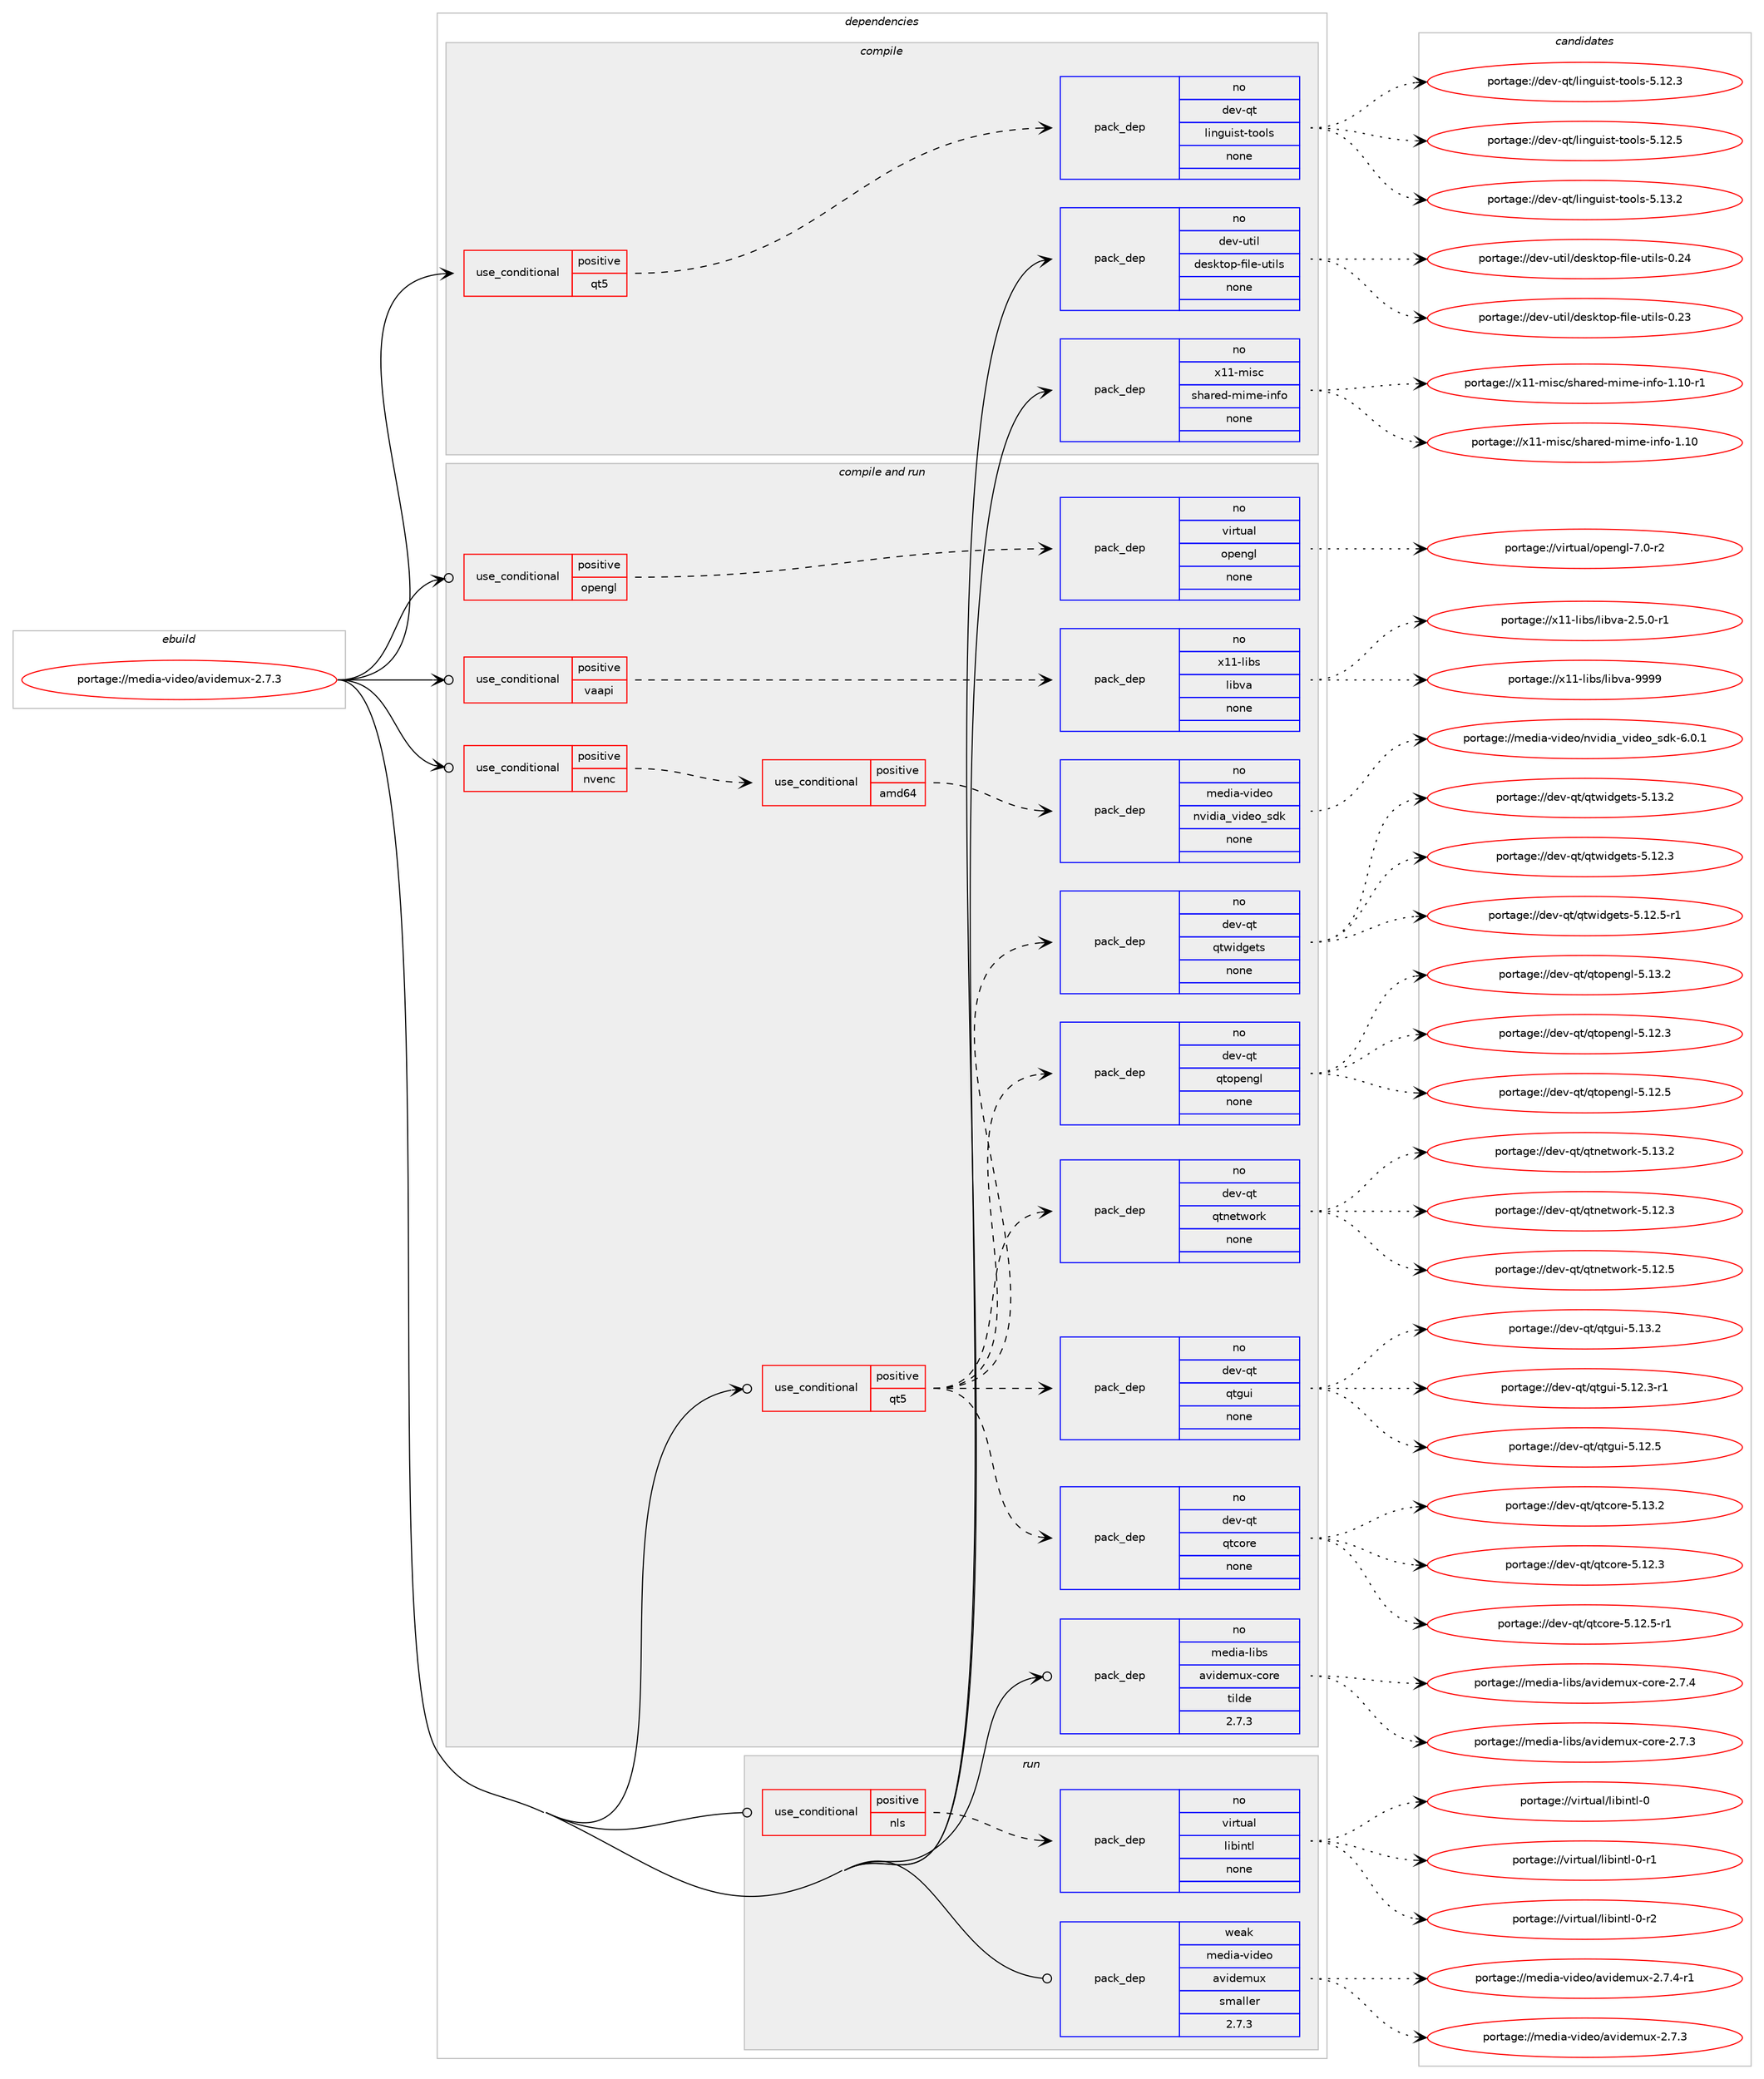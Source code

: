 digraph prolog {

# *************
# Graph options
# *************

newrank=true;
concentrate=true;
compound=true;
graph [rankdir=LR,fontname=Helvetica,fontsize=10,ranksep=1.5];#, ranksep=2.5, nodesep=0.2];
edge  [arrowhead=vee];
node  [fontname=Helvetica,fontsize=10];

# **********
# The ebuild
# **********

subgraph cluster_leftcol {
color=gray;
rank=same;
label=<<i>ebuild</i>>;
id [label="portage://media-video/avidemux-2.7.3", color=red, width=4, href="../media-video/avidemux-2.7.3.svg"];
}

# ****************
# The dependencies
# ****************

subgraph cluster_midcol {
color=gray;
label=<<i>dependencies</i>>;
subgraph cluster_compile {
fillcolor="#eeeeee";
style=filled;
label=<<i>compile</i>>;
subgraph cond84188 {
dependency338739 [label=<<TABLE BORDER="0" CELLBORDER="1" CELLSPACING="0" CELLPADDING="4"><TR><TD ROWSPAN="3" CELLPADDING="10">use_conditional</TD></TR><TR><TD>positive</TD></TR><TR><TD>qt5</TD></TR></TABLE>>, shape=none, color=red];
subgraph pack248994 {
dependency338740 [label=<<TABLE BORDER="0" CELLBORDER="1" CELLSPACING="0" CELLPADDING="4" WIDTH="220"><TR><TD ROWSPAN="6" CELLPADDING="30">pack_dep</TD></TR><TR><TD WIDTH="110">no</TD></TR><TR><TD>dev-qt</TD></TR><TR><TD>linguist-tools</TD></TR><TR><TD>none</TD></TR><TR><TD></TD></TR></TABLE>>, shape=none, color=blue];
}
dependency338739:e -> dependency338740:w [weight=20,style="dashed",arrowhead="vee"];
}
id:e -> dependency338739:w [weight=20,style="solid",arrowhead="vee"];
subgraph pack248995 {
dependency338741 [label=<<TABLE BORDER="0" CELLBORDER="1" CELLSPACING="0" CELLPADDING="4" WIDTH="220"><TR><TD ROWSPAN="6" CELLPADDING="30">pack_dep</TD></TR><TR><TD WIDTH="110">no</TD></TR><TR><TD>dev-util</TD></TR><TR><TD>desktop-file-utils</TD></TR><TR><TD>none</TD></TR><TR><TD></TD></TR></TABLE>>, shape=none, color=blue];
}
id:e -> dependency338741:w [weight=20,style="solid",arrowhead="vee"];
subgraph pack248996 {
dependency338742 [label=<<TABLE BORDER="0" CELLBORDER="1" CELLSPACING="0" CELLPADDING="4" WIDTH="220"><TR><TD ROWSPAN="6" CELLPADDING="30">pack_dep</TD></TR><TR><TD WIDTH="110">no</TD></TR><TR><TD>x11-misc</TD></TR><TR><TD>shared-mime-info</TD></TR><TR><TD>none</TD></TR><TR><TD></TD></TR></TABLE>>, shape=none, color=blue];
}
id:e -> dependency338742:w [weight=20,style="solid",arrowhead="vee"];
}
subgraph cluster_compileandrun {
fillcolor="#eeeeee";
style=filled;
label=<<i>compile and run</i>>;
subgraph cond84189 {
dependency338743 [label=<<TABLE BORDER="0" CELLBORDER="1" CELLSPACING="0" CELLPADDING="4"><TR><TD ROWSPAN="3" CELLPADDING="10">use_conditional</TD></TR><TR><TD>positive</TD></TR><TR><TD>nvenc</TD></TR></TABLE>>, shape=none, color=red];
subgraph cond84190 {
dependency338744 [label=<<TABLE BORDER="0" CELLBORDER="1" CELLSPACING="0" CELLPADDING="4"><TR><TD ROWSPAN="3" CELLPADDING="10">use_conditional</TD></TR><TR><TD>positive</TD></TR><TR><TD>amd64</TD></TR></TABLE>>, shape=none, color=red];
subgraph pack248997 {
dependency338745 [label=<<TABLE BORDER="0" CELLBORDER="1" CELLSPACING="0" CELLPADDING="4" WIDTH="220"><TR><TD ROWSPAN="6" CELLPADDING="30">pack_dep</TD></TR><TR><TD WIDTH="110">no</TD></TR><TR><TD>media-video</TD></TR><TR><TD>nvidia_video_sdk</TD></TR><TR><TD>none</TD></TR><TR><TD></TD></TR></TABLE>>, shape=none, color=blue];
}
dependency338744:e -> dependency338745:w [weight=20,style="dashed",arrowhead="vee"];
}
dependency338743:e -> dependency338744:w [weight=20,style="dashed",arrowhead="vee"];
}
id:e -> dependency338743:w [weight=20,style="solid",arrowhead="odotvee"];
subgraph cond84191 {
dependency338746 [label=<<TABLE BORDER="0" CELLBORDER="1" CELLSPACING="0" CELLPADDING="4"><TR><TD ROWSPAN="3" CELLPADDING="10">use_conditional</TD></TR><TR><TD>positive</TD></TR><TR><TD>opengl</TD></TR></TABLE>>, shape=none, color=red];
subgraph pack248998 {
dependency338747 [label=<<TABLE BORDER="0" CELLBORDER="1" CELLSPACING="0" CELLPADDING="4" WIDTH="220"><TR><TD ROWSPAN="6" CELLPADDING="30">pack_dep</TD></TR><TR><TD WIDTH="110">no</TD></TR><TR><TD>virtual</TD></TR><TR><TD>opengl</TD></TR><TR><TD>none</TD></TR><TR><TD></TD></TR></TABLE>>, shape=none, color=blue];
}
dependency338746:e -> dependency338747:w [weight=20,style="dashed",arrowhead="vee"];
}
id:e -> dependency338746:w [weight=20,style="solid",arrowhead="odotvee"];
subgraph cond84192 {
dependency338748 [label=<<TABLE BORDER="0" CELLBORDER="1" CELLSPACING="0" CELLPADDING="4"><TR><TD ROWSPAN="3" CELLPADDING="10">use_conditional</TD></TR><TR><TD>positive</TD></TR><TR><TD>qt5</TD></TR></TABLE>>, shape=none, color=red];
subgraph pack248999 {
dependency338749 [label=<<TABLE BORDER="0" CELLBORDER="1" CELLSPACING="0" CELLPADDING="4" WIDTH="220"><TR><TD ROWSPAN="6" CELLPADDING="30">pack_dep</TD></TR><TR><TD WIDTH="110">no</TD></TR><TR><TD>dev-qt</TD></TR><TR><TD>qtcore</TD></TR><TR><TD>none</TD></TR><TR><TD></TD></TR></TABLE>>, shape=none, color=blue];
}
dependency338748:e -> dependency338749:w [weight=20,style="dashed",arrowhead="vee"];
subgraph pack249000 {
dependency338750 [label=<<TABLE BORDER="0" CELLBORDER="1" CELLSPACING="0" CELLPADDING="4" WIDTH="220"><TR><TD ROWSPAN="6" CELLPADDING="30">pack_dep</TD></TR><TR><TD WIDTH="110">no</TD></TR><TR><TD>dev-qt</TD></TR><TR><TD>qtgui</TD></TR><TR><TD>none</TD></TR><TR><TD></TD></TR></TABLE>>, shape=none, color=blue];
}
dependency338748:e -> dependency338750:w [weight=20,style="dashed",arrowhead="vee"];
subgraph pack249001 {
dependency338751 [label=<<TABLE BORDER="0" CELLBORDER="1" CELLSPACING="0" CELLPADDING="4" WIDTH="220"><TR><TD ROWSPAN="6" CELLPADDING="30">pack_dep</TD></TR><TR><TD WIDTH="110">no</TD></TR><TR><TD>dev-qt</TD></TR><TR><TD>qtnetwork</TD></TR><TR><TD>none</TD></TR><TR><TD></TD></TR></TABLE>>, shape=none, color=blue];
}
dependency338748:e -> dependency338751:w [weight=20,style="dashed",arrowhead="vee"];
subgraph pack249002 {
dependency338752 [label=<<TABLE BORDER="0" CELLBORDER="1" CELLSPACING="0" CELLPADDING="4" WIDTH="220"><TR><TD ROWSPAN="6" CELLPADDING="30">pack_dep</TD></TR><TR><TD WIDTH="110">no</TD></TR><TR><TD>dev-qt</TD></TR><TR><TD>qtopengl</TD></TR><TR><TD>none</TD></TR><TR><TD></TD></TR></TABLE>>, shape=none, color=blue];
}
dependency338748:e -> dependency338752:w [weight=20,style="dashed",arrowhead="vee"];
subgraph pack249003 {
dependency338753 [label=<<TABLE BORDER="0" CELLBORDER="1" CELLSPACING="0" CELLPADDING="4" WIDTH="220"><TR><TD ROWSPAN="6" CELLPADDING="30">pack_dep</TD></TR><TR><TD WIDTH="110">no</TD></TR><TR><TD>dev-qt</TD></TR><TR><TD>qtwidgets</TD></TR><TR><TD>none</TD></TR><TR><TD></TD></TR></TABLE>>, shape=none, color=blue];
}
dependency338748:e -> dependency338753:w [weight=20,style="dashed",arrowhead="vee"];
}
id:e -> dependency338748:w [weight=20,style="solid",arrowhead="odotvee"];
subgraph cond84193 {
dependency338754 [label=<<TABLE BORDER="0" CELLBORDER="1" CELLSPACING="0" CELLPADDING="4"><TR><TD ROWSPAN="3" CELLPADDING="10">use_conditional</TD></TR><TR><TD>positive</TD></TR><TR><TD>vaapi</TD></TR></TABLE>>, shape=none, color=red];
subgraph pack249004 {
dependency338755 [label=<<TABLE BORDER="0" CELLBORDER="1" CELLSPACING="0" CELLPADDING="4" WIDTH="220"><TR><TD ROWSPAN="6" CELLPADDING="30">pack_dep</TD></TR><TR><TD WIDTH="110">no</TD></TR><TR><TD>x11-libs</TD></TR><TR><TD>libva</TD></TR><TR><TD>none</TD></TR><TR><TD></TD></TR></TABLE>>, shape=none, color=blue];
}
dependency338754:e -> dependency338755:w [weight=20,style="dashed",arrowhead="vee"];
}
id:e -> dependency338754:w [weight=20,style="solid",arrowhead="odotvee"];
subgraph pack249005 {
dependency338756 [label=<<TABLE BORDER="0" CELLBORDER="1" CELLSPACING="0" CELLPADDING="4" WIDTH="220"><TR><TD ROWSPAN="6" CELLPADDING="30">pack_dep</TD></TR><TR><TD WIDTH="110">no</TD></TR><TR><TD>media-libs</TD></TR><TR><TD>avidemux-core</TD></TR><TR><TD>tilde</TD></TR><TR><TD>2.7.3</TD></TR></TABLE>>, shape=none, color=blue];
}
id:e -> dependency338756:w [weight=20,style="solid",arrowhead="odotvee"];
}
subgraph cluster_run {
fillcolor="#eeeeee";
style=filled;
label=<<i>run</i>>;
subgraph cond84194 {
dependency338757 [label=<<TABLE BORDER="0" CELLBORDER="1" CELLSPACING="0" CELLPADDING="4"><TR><TD ROWSPAN="3" CELLPADDING="10">use_conditional</TD></TR><TR><TD>positive</TD></TR><TR><TD>nls</TD></TR></TABLE>>, shape=none, color=red];
subgraph pack249006 {
dependency338758 [label=<<TABLE BORDER="0" CELLBORDER="1" CELLSPACING="0" CELLPADDING="4" WIDTH="220"><TR><TD ROWSPAN="6" CELLPADDING="30">pack_dep</TD></TR><TR><TD WIDTH="110">no</TD></TR><TR><TD>virtual</TD></TR><TR><TD>libintl</TD></TR><TR><TD>none</TD></TR><TR><TD></TD></TR></TABLE>>, shape=none, color=blue];
}
dependency338757:e -> dependency338758:w [weight=20,style="dashed",arrowhead="vee"];
}
id:e -> dependency338757:w [weight=20,style="solid",arrowhead="odot"];
subgraph pack249007 {
dependency338759 [label=<<TABLE BORDER="0" CELLBORDER="1" CELLSPACING="0" CELLPADDING="4" WIDTH="220"><TR><TD ROWSPAN="6" CELLPADDING="30">pack_dep</TD></TR><TR><TD WIDTH="110">weak</TD></TR><TR><TD>media-video</TD></TR><TR><TD>avidemux</TD></TR><TR><TD>smaller</TD></TR><TR><TD>2.7.3</TD></TR></TABLE>>, shape=none, color=blue];
}
id:e -> dependency338759:w [weight=20,style="solid",arrowhead="odot"];
}
}

# **************
# The candidates
# **************

subgraph cluster_choices {
rank=same;
color=gray;
label=<<i>candidates</i>>;

subgraph choice248994 {
color=black;
nodesep=1;
choiceportage10010111845113116471081051101031171051151164511611111110811545534649504651 [label="portage://dev-qt/linguist-tools-5.12.3", color=red, width=4,href="../dev-qt/linguist-tools-5.12.3.svg"];
choiceportage10010111845113116471081051101031171051151164511611111110811545534649504653 [label="portage://dev-qt/linguist-tools-5.12.5", color=red, width=4,href="../dev-qt/linguist-tools-5.12.5.svg"];
choiceportage10010111845113116471081051101031171051151164511611111110811545534649514650 [label="portage://dev-qt/linguist-tools-5.13.2", color=red, width=4,href="../dev-qt/linguist-tools-5.13.2.svg"];
dependency338740:e -> choiceportage10010111845113116471081051101031171051151164511611111110811545534649504651:w [style=dotted,weight="100"];
dependency338740:e -> choiceportage10010111845113116471081051101031171051151164511611111110811545534649504653:w [style=dotted,weight="100"];
dependency338740:e -> choiceportage10010111845113116471081051101031171051151164511611111110811545534649514650:w [style=dotted,weight="100"];
}
subgraph choice248995 {
color=black;
nodesep=1;
choiceportage100101118451171161051084710010111510711611111245102105108101451171161051081154548465051 [label="portage://dev-util/desktop-file-utils-0.23", color=red, width=4,href="../dev-util/desktop-file-utils-0.23.svg"];
choiceportage100101118451171161051084710010111510711611111245102105108101451171161051081154548465052 [label="portage://dev-util/desktop-file-utils-0.24", color=red, width=4,href="../dev-util/desktop-file-utils-0.24.svg"];
dependency338741:e -> choiceportage100101118451171161051084710010111510711611111245102105108101451171161051081154548465051:w [style=dotted,weight="100"];
dependency338741:e -> choiceportage100101118451171161051084710010111510711611111245102105108101451171161051081154548465052:w [style=dotted,weight="100"];
}
subgraph choice248996 {
color=black;
nodesep=1;
choiceportage12049494510910511599471151049711410110045109105109101451051101021114549464948 [label="portage://x11-misc/shared-mime-info-1.10", color=red, width=4,href="../x11-misc/shared-mime-info-1.10.svg"];
choiceportage120494945109105115994711510497114101100451091051091014510511010211145494649484511449 [label="portage://x11-misc/shared-mime-info-1.10-r1", color=red, width=4,href="../x11-misc/shared-mime-info-1.10-r1.svg"];
dependency338742:e -> choiceportage12049494510910511599471151049711410110045109105109101451051101021114549464948:w [style=dotted,weight="100"];
dependency338742:e -> choiceportage120494945109105115994711510497114101100451091051091014510511010211145494649484511449:w [style=dotted,weight="100"];
}
subgraph choice248997 {
color=black;
nodesep=1;
choiceportage109101100105974511810510010111147110118105100105979511810510010111195115100107455446484649 [label="portage://media-video/nvidia_video_sdk-6.0.1", color=red, width=4,href="../media-video/nvidia_video_sdk-6.0.1.svg"];
dependency338745:e -> choiceportage109101100105974511810510010111147110118105100105979511810510010111195115100107455446484649:w [style=dotted,weight="100"];
}
subgraph choice248998 {
color=black;
nodesep=1;
choiceportage1181051141161179710847111112101110103108455546484511450 [label="portage://virtual/opengl-7.0-r2", color=red, width=4,href="../virtual/opengl-7.0-r2.svg"];
dependency338747:e -> choiceportage1181051141161179710847111112101110103108455546484511450:w [style=dotted,weight="100"];
}
subgraph choice248999 {
color=black;
nodesep=1;
choiceportage10010111845113116471131169911111410145534649504651 [label="portage://dev-qt/qtcore-5.12.3", color=red, width=4,href="../dev-qt/qtcore-5.12.3.svg"];
choiceportage100101118451131164711311699111114101455346495046534511449 [label="portage://dev-qt/qtcore-5.12.5-r1", color=red, width=4,href="../dev-qt/qtcore-5.12.5-r1.svg"];
choiceportage10010111845113116471131169911111410145534649514650 [label="portage://dev-qt/qtcore-5.13.2", color=red, width=4,href="../dev-qt/qtcore-5.13.2.svg"];
dependency338749:e -> choiceportage10010111845113116471131169911111410145534649504651:w [style=dotted,weight="100"];
dependency338749:e -> choiceportage100101118451131164711311699111114101455346495046534511449:w [style=dotted,weight="100"];
dependency338749:e -> choiceportage10010111845113116471131169911111410145534649514650:w [style=dotted,weight="100"];
}
subgraph choice249000 {
color=black;
nodesep=1;
choiceportage1001011184511311647113116103117105455346495046514511449 [label="portage://dev-qt/qtgui-5.12.3-r1", color=red, width=4,href="../dev-qt/qtgui-5.12.3-r1.svg"];
choiceportage100101118451131164711311610311710545534649504653 [label="portage://dev-qt/qtgui-5.12.5", color=red, width=4,href="../dev-qt/qtgui-5.12.5.svg"];
choiceportage100101118451131164711311610311710545534649514650 [label="portage://dev-qt/qtgui-5.13.2", color=red, width=4,href="../dev-qt/qtgui-5.13.2.svg"];
dependency338750:e -> choiceportage1001011184511311647113116103117105455346495046514511449:w [style=dotted,weight="100"];
dependency338750:e -> choiceportage100101118451131164711311610311710545534649504653:w [style=dotted,weight="100"];
dependency338750:e -> choiceportage100101118451131164711311610311710545534649514650:w [style=dotted,weight="100"];
}
subgraph choice249001 {
color=black;
nodesep=1;
choiceportage100101118451131164711311611010111611911111410745534649504651 [label="portage://dev-qt/qtnetwork-5.12.3", color=red, width=4,href="../dev-qt/qtnetwork-5.12.3.svg"];
choiceportage100101118451131164711311611010111611911111410745534649504653 [label="portage://dev-qt/qtnetwork-5.12.5", color=red, width=4,href="../dev-qt/qtnetwork-5.12.5.svg"];
choiceportage100101118451131164711311611010111611911111410745534649514650 [label="portage://dev-qt/qtnetwork-5.13.2", color=red, width=4,href="../dev-qt/qtnetwork-5.13.2.svg"];
dependency338751:e -> choiceportage100101118451131164711311611010111611911111410745534649504651:w [style=dotted,weight="100"];
dependency338751:e -> choiceportage100101118451131164711311611010111611911111410745534649504653:w [style=dotted,weight="100"];
dependency338751:e -> choiceportage100101118451131164711311611010111611911111410745534649514650:w [style=dotted,weight="100"];
}
subgraph choice249002 {
color=black;
nodesep=1;
choiceportage100101118451131164711311611111210111010310845534649504651 [label="portage://dev-qt/qtopengl-5.12.3", color=red, width=4,href="../dev-qt/qtopengl-5.12.3.svg"];
choiceportage100101118451131164711311611111210111010310845534649504653 [label="portage://dev-qt/qtopengl-5.12.5", color=red, width=4,href="../dev-qt/qtopengl-5.12.5.svg"];
choiceportage100101118451131164711311611111210111010310845534649514650 [label="portage://dev-qt/qtopengl-5.13.2", color=red, width=4,href="../dev-qt/qtopengl-5.13.2.svg"];
dependency338752:e -> choiceportage100101118451131164711311611111210111010310845534649504651:w [style=dotted,weight="100"];
dependency338752:e -> choiceportage100101118451131164711311611111210111010310845534649504653:w [style=dotted,weight="100"];
dependency338752:e -> choiceportage100101118451131164711311611111210111010310845534649514650:w [style=dotted,weight="100"];
}
subgraph choice249003 {
color=black;
nodesep=1;
choiceportage100101118451131164711311611910510010310111611545534649504651 [label="portage://dev-qt/qtwidgets-5.12.3", color=red, width=4,href="../dev-qt/qtwidgets-5.12.3.svg"];
choiceportage1001011184511311647113116119105100103101116115455346495046534511449 [label="portage://dev-qt/qtwidgets-5.12.5-r1", color=red, width=4,href="../dev-qt/qtwidgets-5.12.5-r1.svg"];
choiceportage100101118451131164711311611910510010310111611545534649514650 [label="portage://dev-qt/qtwidgets-5.13.2", color=red, width=4,href="../dev-qt/qtwidgets-5.13.2.svg"];
dependency338753:e -> choiceportage100101118451131164711311611910510010310111611545534649504651:w [style=dotted,weight="100"];
dependency338753:e -> choiceportage1001011184511311647113116119105100103101116115455346495046534511449:w [style=dotted,weight="100"];
dependency338753:e -> choiceportage100101118451131164711311611910510010310111611545534649514650:w [style=dotted,weight="100"];
}
subgraph choice249004 {
color=black;
nodesep=1;
choiceportage120494945108105981154710810598118974550465346484511449 [label="portage://x11-libs/libva-2.5.0-r1", color=red, width=4,href="../x11-libs/libva-2.5.0-r1.svg"];
choiceportage120494945108105981154710810598118974557575757 [label="portage://x11-libs/libva-9999", color=red, width=4,href="../x11-libs/libva-9999.svg"];
dependency338755:e -> choiceportage120494945108105981154710810598118974550465346484511449:w [style=dotted,weight="100"];
dependency338755:e -> choiceportage120494945108105981154710810598118974557575757:w [style=dotted,weight="100"];
}
subgraph choice249005 {
color=black;
nodesep=1;
choiceportage10910110010597451081059811547971181051001011091171204599111114101455046554651 [label="portage://media-libs/avidemux-core-2.7.3", color=red, width=4,href="../media-libs/avidemux-core-2.7.3.svg"];
choiceportage10910110010597451081059811547971181051001011091171204599111114101455046554652 [label="portage://media-libs/avidemux-core-2.7.4", color=red, width=4,href="../media-libs/avidemux-core-2.7.4.svg"];
dependency338756:e -> choiceportage10910110010597451081059811547971181051001011091171204599111114101455046554651:w [style=dotted,weight="100"];
dependency338756:e -> choiceportage10910110010597451081059811547971181051001011091171204599111114101455046554652:w [style=dotted,weight="100"];
}
subgraph choice249006 {
color=black;
nodesep=1;
choiceportage1181051141161179710847108105981051101161084548 [label="portage://virtual/libintl-0", color=red, width=4,href="../virtual/libintl-0.svg"];
choiceportage11810511411611797108471081059810511011610845484511449 [label="portage://virtual/libintl-0-r1", color=red, width=4,href="../virtual/libintl-0-r1.svg"];
choiceportage11810511411611797108471081059810511011610845484511450 [label="portage://virtual/libintl-0-r2", color=red, width=4,href="../virtual/libintl-0-r2.svg"];
dependency338758:e -> choiceportage1181051141161179710847108105981051101161084548:w [style=dotted,weight="100"];
dependency338758:e -> choiceportage11810511411611797108471081059810511011610845484511449:w [style=dotted,weight="100"];
dependency338758:e -> choiceportage11810511411611797108471081059810511011610845484511450:w [style=dotted,weight="100"];
}
subgraph choice249007 {
color=black;
nodesep=1;
choiceportage10910110010597451181051001011114797118105100101109117120455046554651 [label="portage://media-video/avidemux-2.7.3", color=red, width=4,href="../media-video/avidemux-2.7.3.svg"];
choiceportage109101100105974511810510010111147971181051001011091171204550465546524511449 [label="portage://media-video/avidemux-2.7.4-r1", color=red, width=4,href="../media-video/avidemux-2.7.4-r1.svg"];
dependency338759:e -> choiceportage10910110010597451181051001011114797118105100101109117120455046554651:w [style=dotted,weight="100"];
dependency338759:e -> choiceportage109101100105974511810510010111147971181051001011091171204550465546524511449:w [style=dotted,weight="100"];
}
}

}
